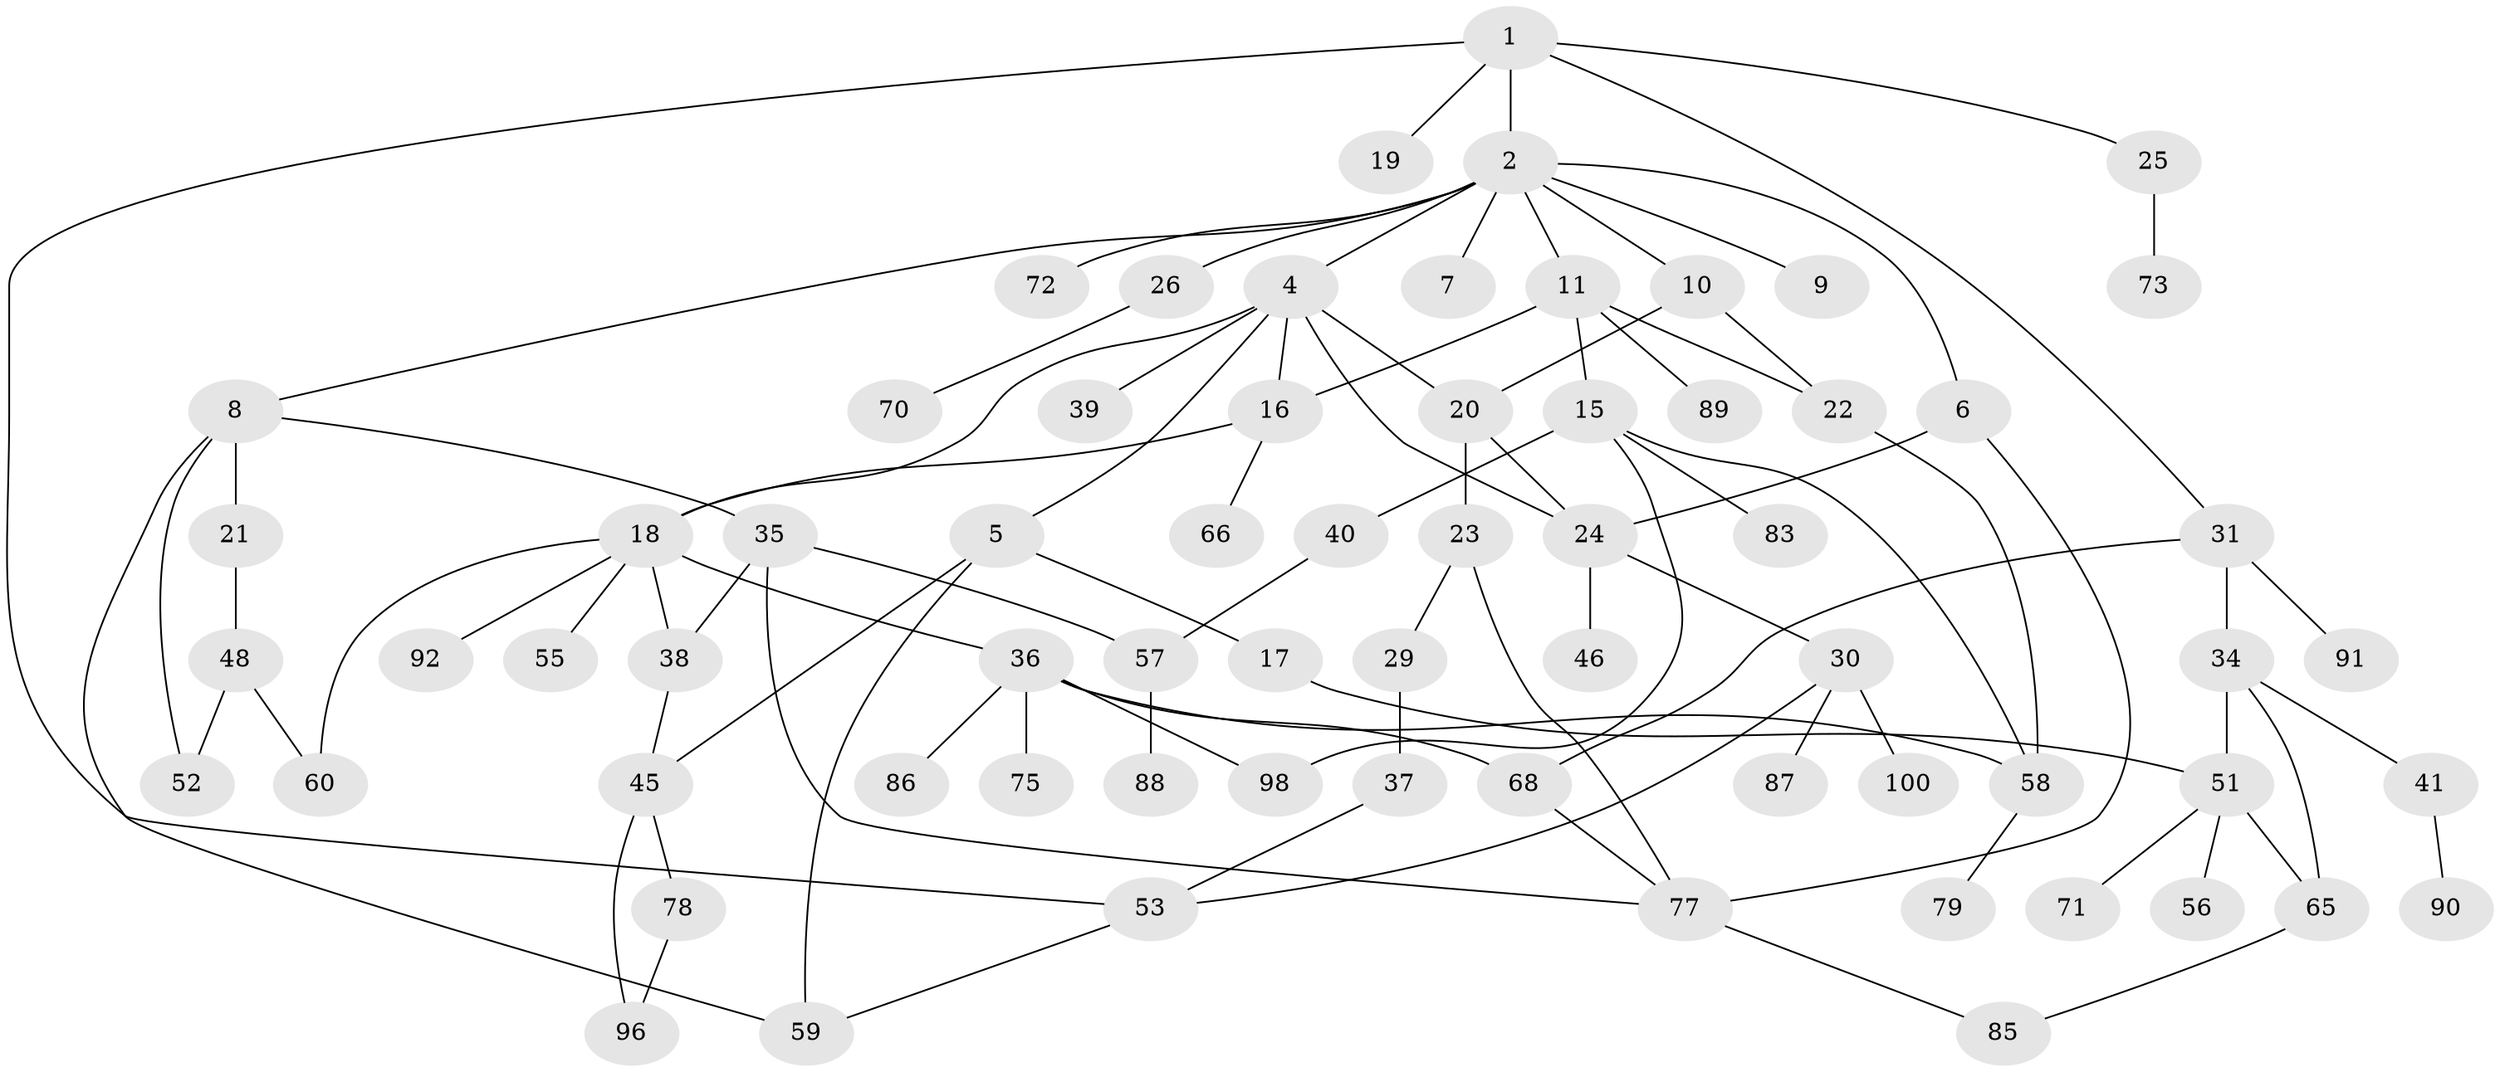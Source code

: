 // original degree distribution, {4: 0.19, 7: 0.02, 5: 0.06, 2: 0.25, 1: 0.32, 3: 0.16}
// Generated by graph-tools (version 1.1) at 2025/54/02/21/25 11:54:43]
// undirected, 68 vertices, 93 edges
graph export_dot {
graph [start="1"]
  node [color=gray90,style=filled];
  1 [super="+14"];
  2 [super="+3"];
  4 [super="+44"];
  5 [super="+12"];
  6 [super="+13"];
  7 [super="+32"];
  8 [super="+95"];
  9;
  10 [super="+42"];
  11;
  15 [super="+33"];
  16 [super="+54"];
  17;
  18 [super="+49"];
  19;
  20;
  21;
  22 [super="+80"];
  23 [super="+61"];
  24 [super="+28"];
  25;
  26 [super="+27"];
  29;
  30 [super="+63"];
  31;
  34 [super="+43"];
  35 [super="+97"];
  36 [super="+62"];
  37 [super="+50"];
  38 [super="+99"];
  39 [super="+82"];
  40;
  41;
  45 [super="+47"];
  46;
  48;
  51 [super="+81"];
  52 [super="+93"];
  53;
  55;
  56;
  57 [super="+74"];
  58 [super="+64"];
  59 [super="+84"];
  60 [super="+69"];
  65 [super="+67"];
  66;
  68 [super="+76"];
  70;
  71;
  72;
  73;
  75;
  77 [super="+94"];
  78;
  79;
  83;
  85;
  86;
  87;
  88;
  89;
  90;
  91;
  92;
  96;
  98;
  100;
  1 -- 2;
  1 -- 31;
  1 -- 53;
  1 -- 19;
  1 -- 25;
  2 -- 4;
  2 -- 6;
  2 -- 8;
  2 -- 10;
  2 -- 11;
  2 -- 7;
  2 -- 72;
  2 -- 9;
  2 -- 26;
  4 -- 5;
  4 -- 18;
  4 -- 24;
  4 -- 39;
  4 -- 16;
  4 -- 20;
  5 -- 17;
  5 -- 59;
  5 -- 45;
  6 -- 24;
  6 -- 77;
  8 -- 21;
  8 -- 35;
  8 -- 52;
  8 -- 59;
  10 -- 20;
  10 -- 22;
  11 -- 15;
  11 -- 16;
  11 -- 89;
  11 -- 22;
  15 -- 40;
  15 -- 98;
  15 -- 83;
  15 -- 58;
  16 -- 18;
  16 -- 66;
  17 -- 51;
  18 -- 36;
  18 -- 92;
  18 -- 60;
  18 -- 38;
  18 -- 55;
  20 -- 23;
  20 -- 24;
  21 -- 48;
  22 -- 58;
  23 -- 29;
  23 -- 77;
  24 -- 46;
  24 -- 30;
  25 -- 73;
  26 -- 70;
  29 -- 37;
  30 -- 100;
  30 -- 53;
  30 -- 87;
  31 -- 34;
  31 -- 68;
  31 -- 91;
  34 -- 41;
  34 -- 51;
  34 -- 65;
  35 -- 38;
  35 -- 77;
  35 -- 57;
  36 -- 75;
  36 -- 98;
  36 -- 58;
  36 -- 86;
  36 -- 68;
  37 -- 53;
  38 -- 45;
  40 -- 57;
  41 -- 90;
  45 -- 96;
  45 -- 78;
  48 -- 60;
  48 -- 52;
  51 -- 56;
  51 -- 65;
  51 -- 71;
  53 -- 59;
  57 -- 88;
  58 -- 79;
  65 -- 85;
  68 -- 77;
  77 -- 85;
  78 -- 96;
}
